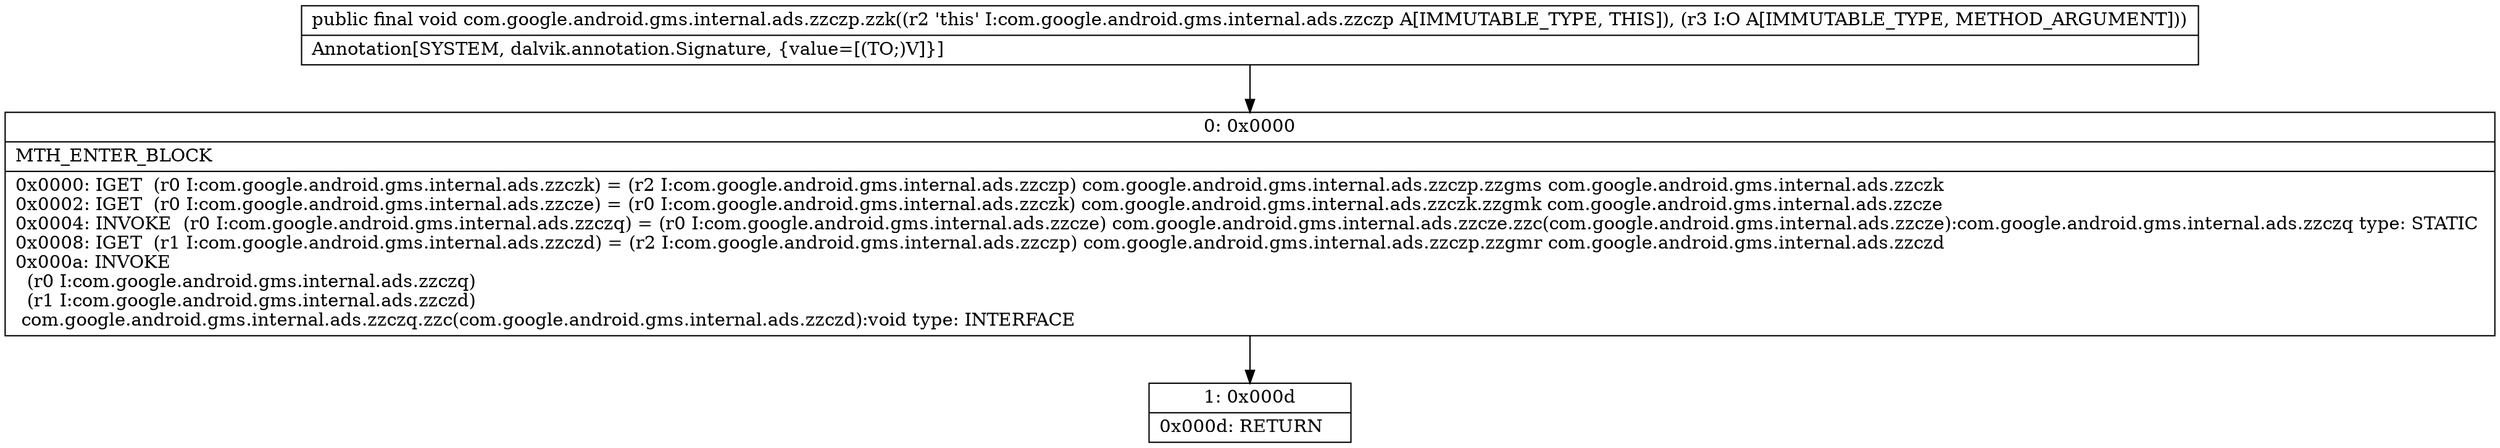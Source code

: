 digraph "CFG forcom.google.android.gms.internal.ads.zzczp.zzk(Ljava\/lang\/Object;)V" {
Node_0 [shape=record,label="{0\:\ 0x0000|MTH_ENTER_BLOCK\l|0x0000: IGET  (r0 I:com.google.android.gms.internal.ads.zzczk) = (r2 I:com.google.android.gms.internal.ads.zzczp) com.google.android.gms.internal.ads.zzczp.zzgms com.google.android.gms.internal.ads.zzczk \l0x0002: IGET  (r0 I:com.google.android.gms.internal.ads.zzcze) = (r0 I:com.google.android.gms.internal.ads.zzczk) com.google.android.gms.internal.ads.zzczk.zzgmk com.google.android.gms.internal.ads.zzcze \l0x0004: INVOKE  (r0 I:com.google.android.gms.internal.ads.zzczq) = (r0 I:com.google.android.gms.internal.ads.zzcze) com.google.android.gms.internal.ads.zzcze.zzc(com.google.android.gms.internal.ads.zzcze):com.google.android.gms.internal.ads.zzczq type: STATIC \l0x0008: IGET  (r1 I:com.google.android.gms.internal.ads.zzczd) = (r2 I:com.google.android.gms.internal.ads.zzczp) com.google.android.gms.internal.ads.zzczp.zzgmr com.google.android.gms.internal.ads.zzczd \l0x000a: INVOKE  \l  (r0 I:com.google.android.gms.internal.ads.zzczq)\l  (r1 I:com.google.android.gms.internal.ads.zzczd)\l com.google.android.gms.internal.ads.zzczq.zzc(com.google.android.gms.internal.ads.zzczd):void type: INTERFACE \l}"];
Node_1 [shape=record,label="{1\:\ 0x000d|0x000d: RETURN   \l}"];
MethodNode[shape=record,label="{public final void com.google.android.gms.internal.ads.zzczp.zzk((r2 'this' I:com.google.android.gms.internal.ads.zzczp A[IMMUTABLE_TYPE, THIS]), (r3 I:O A[IMMUTABLE_TYPE, METHOD_ARGUMENT]))  | Annotation[SYSTEM, dalvik.annotation.Signature, \{value=[(TO;)V]\}]\l}"];
MethodNode -> Node_0;
Node_0 -> Node_1;
}

